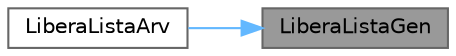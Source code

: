 digraph "LiberaListaGen"
{
 // LATEX_PDF_SIZE
  bgcolor="transparent";
  edge [fontname=Helvetica,fontsize=10,labelfontname=Helvetica,labelfontsize=10];
  node [fontname=Helvetica,fontsize=10,shape=box,height=0.2,width=0.4];
  rankdir="RL";
  Node1 [label="LiberaListaGen",height=0.2,width=0.4,color="gray40", fillcolor="grey60", style="filled", fontcolor="black",tooltip="Libera a lista dando free também no item dela caso a função de destruir do tipo seja passada como arg..."];
  Node1 -> Node2 [dir="back",color="steelblue1",style="solid"];
  Node2 [label="LiberaListaArv",height=0.2,width=0.4,color="grey40", fillcolor="white", style="filled",URL="$_lista_arv_8c.html#a75ff022843c7361eb95f79715762b827",tooltip="Faz a liberacao da lista de Arvores, liberando suas arvores."];
}

